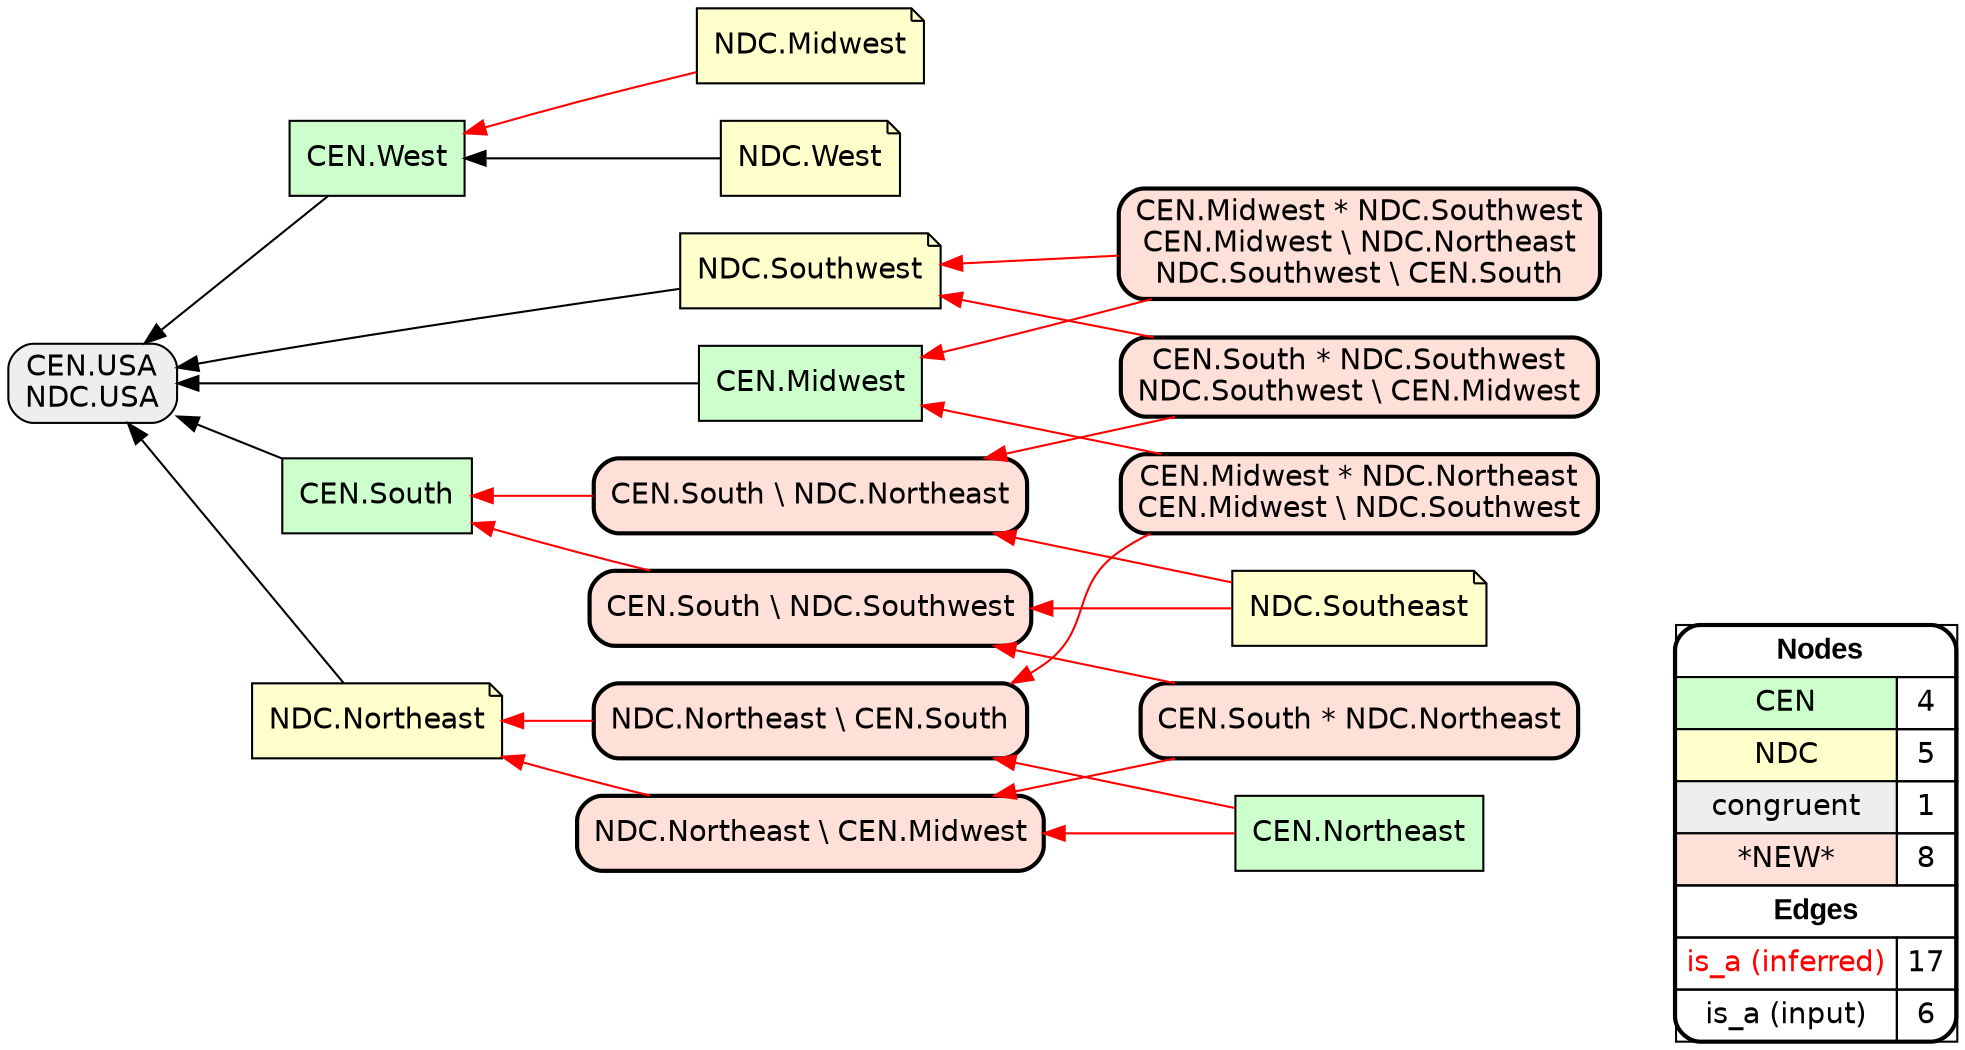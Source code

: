 digraph{
rankdir=RL
node[shape=box style=filled fillcolor="#CCFFCC" fontname="helvetica"] 
"CEN.West"
"CEN.Northeast"
"CEN.Midwest"
"CEN.South"
node[shape=note style=filled fillcolor="#FFFFCC" fontname="helvetica"] 
"NDC.Midwest"
"NDC.Southwest"
"NDC.West"
"NDC.Southeast"
"NDC.Northeast"
node[shape=box style="filled,rounded" fillcolor="#EEEEEE" fontname="helvetica"] 
"CEN.USA\nNDC.USA"
node[shape=box style="filled,rounded,bold" fillcolor="#FFE0D8" fontname="helvetica"] 
"NDC.Northeast \\ CEN.Midwest"
"CEN.South * NDC.Southwest\nNDC.Southwest \\ CEN.Midwest"
"CEN.South \\ NDC.Southwest"
"CEN.South \\ NDC.Northeast"
"CEN.Midwest * NDC.Northeast\nCEN.Midwest \\ NDC.Southwest"
"CEN.South * NDC.Northeast"
"CEN.Midwest * NDC.Southwest\nCEN.Midwest \\ NDC.Northeast\nNDC.Southwest \\ CEN.South"
"NDC.Northeast \\ CEN.South"
edge[arrowhead=normal style=dotted color="#000000" constraint=true penwidth=1]
edge[arrowhead=normal style=solid color="#FF0000" constraint=true penwidth=1]
"CEN.Midwest * NDC.Northeast\nCEN.Midwest \\ NDC.Southwest" -> "CEN.Midwest"
"CEN.Midwest * NDC.Southwest\nCEN.Midwest \\ NDC.Northeast\nNDC.Southwest \\ CEN.South" -> "NDC.Southwest"
"NDC.Southeast" -> "CEN.South \\ NDC.Southwest"
"CEN.South * NDC.Southwest\nNDC.Southwest \\ CEN.Midwest" -> "NDC.Southwest"
"CEN.Midwest * NDC.Northeast\nCEN.Midwest \\ NDC.Southwest" -> "NDC.Northeast \\ CEN.South"
"NDC.Northeast \\ CEN.Midwest" -> "NDC.Northeast"
"CEN.Northeast" -> "NDC.Northeast \\ CEN.Midwest"
"CEN.South \\ NDC.Southwest" -> "CEN.South"
"CEN.South * NDC.Southwest\nNDC.Southwest \\ CEN.Midwest" -> "CEN.South \\ NDC.Northeast"
"NDC.Northeast \\ CEN.South" -> "NDC.Northeast"
"CEN.Midwest * NDC.Southwest\nCEN.Midwest \\ NDC.Northeast\nNDC.Southwest \\ CEN.South" -> "CEN.Midwest"
"CEN.Northeast" -> "NDC.Northeast \\ CEN.South"
"NDC.Midwest" -> "CEN.West"
"CEN.South * NDC.Northeast" -> "NDC.Northeast \\ CEN.Midwest"
"CEN.South * NDC.Northeast" -> "CEN.South \\ NDC.Southwest"
"CEN.South \\ NDC.Northeast" -> "CEN.South"
"NDC.Southeast" -> "CEN.South \\ NDC.Northeast"
edge[arrowhead=normal style=solid color="#000000" constraint=true penwidth=1]
"CEN.Midwest" -> "CEN.USA\nNDC.USA"
"NDC.Northeast" -> "CEN.USA\nNDC.USA"
"NDC.Southwest" -> "CEN.USA\nNDC.USA"
"CEN.West" -> "CEN.USA\nNDC.USA"
"CEN.South" -> "CEN.USA\nNDC.USA"
"NDC.West" -> "CEN.West"
node[shape=box] 
{rank=source Legend [fillcolor= white margin=0 label=< 
 <TABLE BORDER="0" CELLBORDER="1" CELLSPACING="0" CELLPADDING="4"> 
<TR> <TD COLSPAN="2"><font face="Arial Black"> Nodes</font></TD> </TR> 
<TR> 
 <TD bgcolor="#CCFFCC" fontname="helvetica">CEN</TD> 
 <TD>4</TD> 
 </TR> 
<TR> 
 <TD bgcolor="#FFFFCC" fontname="helvetica">NDC</TD> 
 <TD>5</TD> 
 </TR> 
<TR> 
 <TD bgcolor="#EEEEEE" fontname="helvetica">congruent</TD> 
 <TD>1</TD> 
 </TR> 
<TR> 
 <TD bgcolor="#FFE0D8" fontname="helvetica">*NEW*</TD> 
 <TD>8</TD> 
 </TR> 
<TR> <TD COLSPAN="2"><font face = "Arial Black"> Edges </font></TD> </TR> 
<TR> 
 <TD><font color ="#FF0000">is_a (inferred)</font></TD><TD>17</TD>
</TR>
<TR> 
 <TD><font color ="#000000">is_a (input)</font></TD><TD>6</TD>
</TR>
</TABLE> 
 >] } 
}